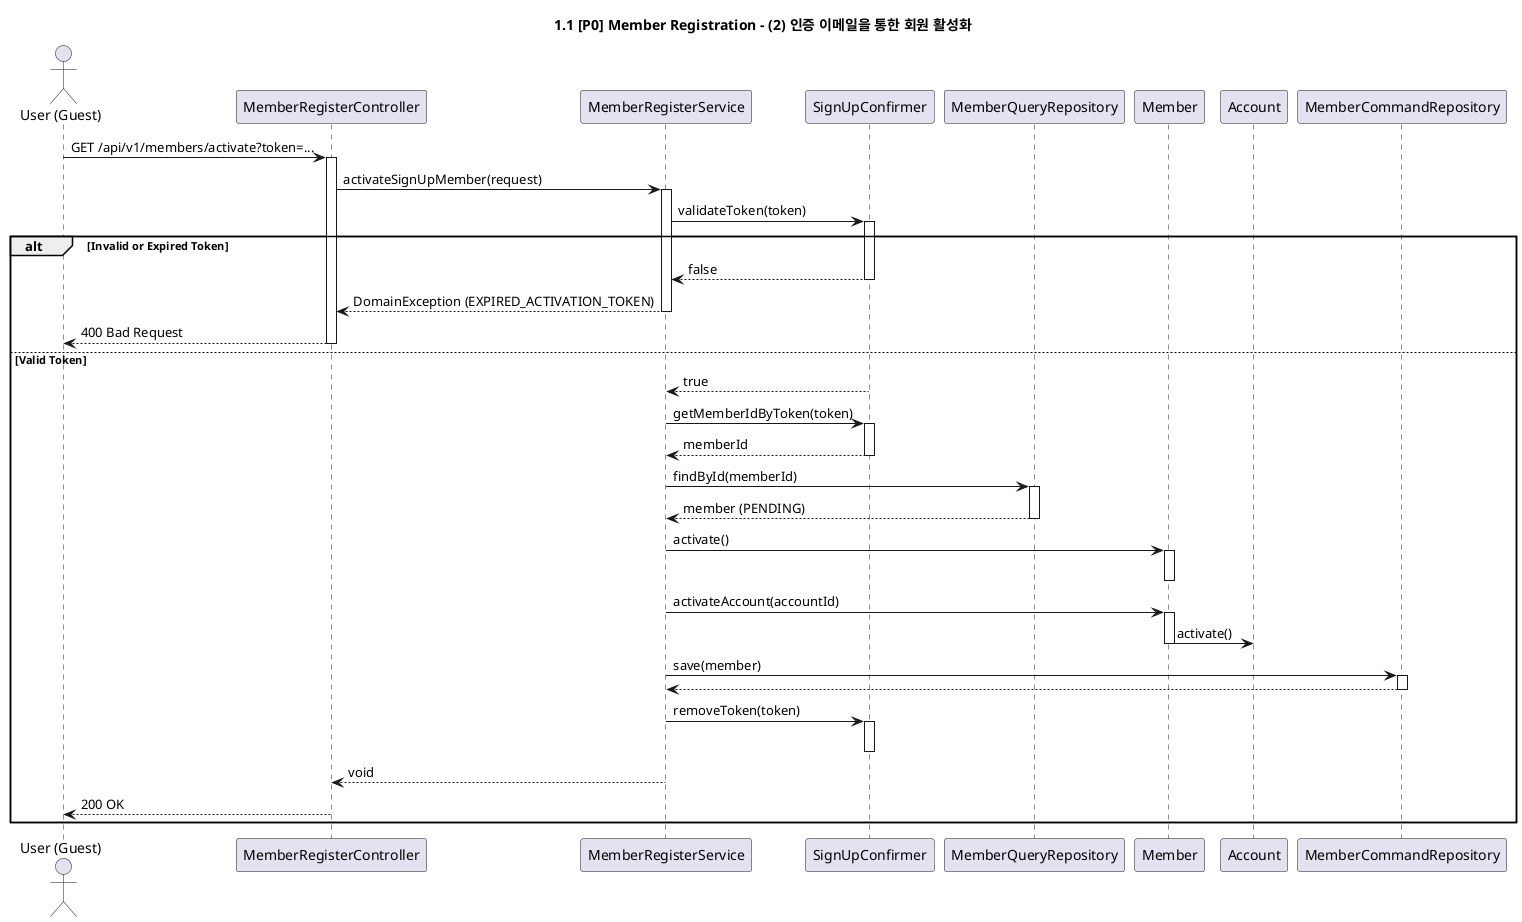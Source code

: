 @startuml

title 1.1 [P0] Member Registration - (2) 인증 이메일을 통한 회원 활성화

actor "User (Guest)" as User
participant "MemberRegisterController" as Controller
participant "MemberRegisterService" as AppService
participant "SignUpConfirmer" as Confirmer
participant "MemberQueryRepository" as QueryRepo
participant "Member" as MemberDomain
participant "Account" as AccountDomain
participant "MemberCommandRepository" as CommandRepo

User -> Controller: GET /api/v1/members/activate?token=...
activate Controller

Controller -> AppService: activateSignUpMember(request)
activate AppService

AppService -> Confirmer: validateToken(token)
activate Confirmer
alt Invalid or Expired Token
    Confirmer --> AppService: false
    deactivate Confirmer
    AppService --> Controller: DomainException (EXPIRED_ACTIVATION_TOKEN)
    deactivate AppService
    Controller --> User: 400 Bad Request
    deactivate Controller
else Valid Token
    Confirmer --> AppService: true
    deactivate Confirmer

    AppService -> Confirmer: getMemberIdByToken(token)
    activate Confirmer
    Confirmer --> AppService: memberId
    deactivate Confirmer

    AppService -> QueryRepo: findById(memberId)
    activate QueryRepo
    QueryRepo --> AppService: member (PENDING)
    deactivate QueryRepo

    AppService -> MemberDomain: activate()
    activate MemberDomain
    deactivate MemberDomain

    AppService -> MemberDomain: activateAccount(accountId)
    activate MemberDomain
    MemberDomain -> AccountDomain: activate()
    deactivate MemberDomain

    AppService -> CommandRepo: save(member)
    activate CommandRepo
    CommandRepo --> AppService
    deactivate CommandRepo

    AppService -> Confirmer: removeToken(token)
    activate Confirmer
    deactivate Confirmer

    AppService --> Controller: void
    deactivate AppService

    Controller --> User: 200 OK
    deactivate Controller
end

@enduml
